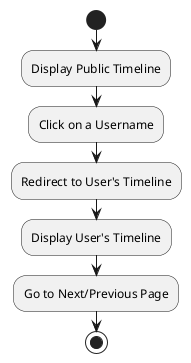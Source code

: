 @startuml user_activity_unauthenticated
start
:Display Public Timeline;
:Click on a Username;
:Redirect to User's Timeline;
:Display User's Timeline;
:Go to Next/Previous Page;
stop

@enduml
